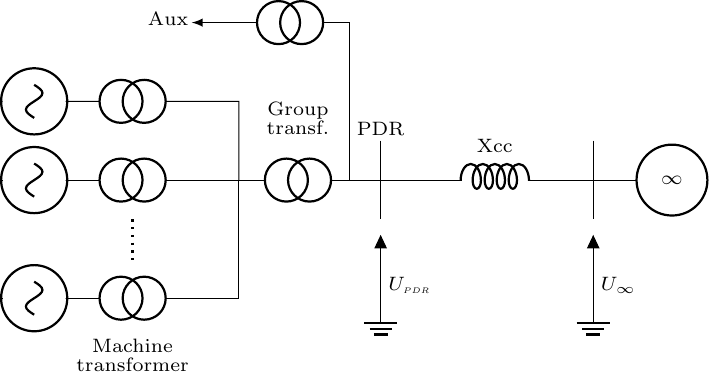 \documentclass[crop,tikz]{standalone}
\usepackage{circuitikz}
\usepackage{scalerel}
\usetikzlibrary{arrows}
\tikzset{
  font={\fontsize{7pt}{7}\selectfont}}
\begin{document}
\begin{tikzpicture}
    \draw   (-0.5,1) to [vsourcesin] (0.3,1) to [draw,voosource,align=center] (2.0,1) to  (2.5,1) to  (2.5,0);
    \draw   (-0.5,0) to [vsourcesin] (0.3,0) to [draw,voosource,align=center] (2.0,0) to [draw,voosource,align=center,l={Group\\ transf.}] (4.5,0) to  (4.0,0) to (5,0);
    \draw   (-0.5,-1.5) to [vsourcesin] (0.3,-1.5) to [draw,voosource,align=center, l_={Machine\\ transformer}] (2.0,-1.5) to  (2.5,-1.5) to  (2.5,0);
    \draw (2,2) to (2.4,2) to [draw,voosource,align=center] (3.9,2) to (3.9,0);
    \node at (1.6,2.05) {Aux};
    \draw[-{latex[length=1mm]}] (2,2) to (1.9,2);
    \draw (5,0) [L,l=Xcc]  to (6.5,0);
    \draw (6.5,0) to  (8.0,0) node[draw,thick,circle,minimum width=9mm,fill=white]{$\infty$};
    \draw (4.3,0.5) to (4.3,-0.5);
    \node at (4.3,0.65) {PDR};
    \draw[dotted,thick] (1.15,-0.5) to (1.15,-1.09);
    \draw (4.3,-1.4) node[ground]{~$U_{\scaleto{PDR}{2pt}}$} -- (4.3,-0.8) to [short,i=$$] (4.3,-0.8); 
    \draw (7.0,0.5) to (7.0,-0.5);
    \draw (7.0,-1.4) node[ground]{~$U_\infty$} -- (7.0,-0.8) to [short,i=$$] (7.0,-0.8); 
\end{tikzpicture}
\end{document}